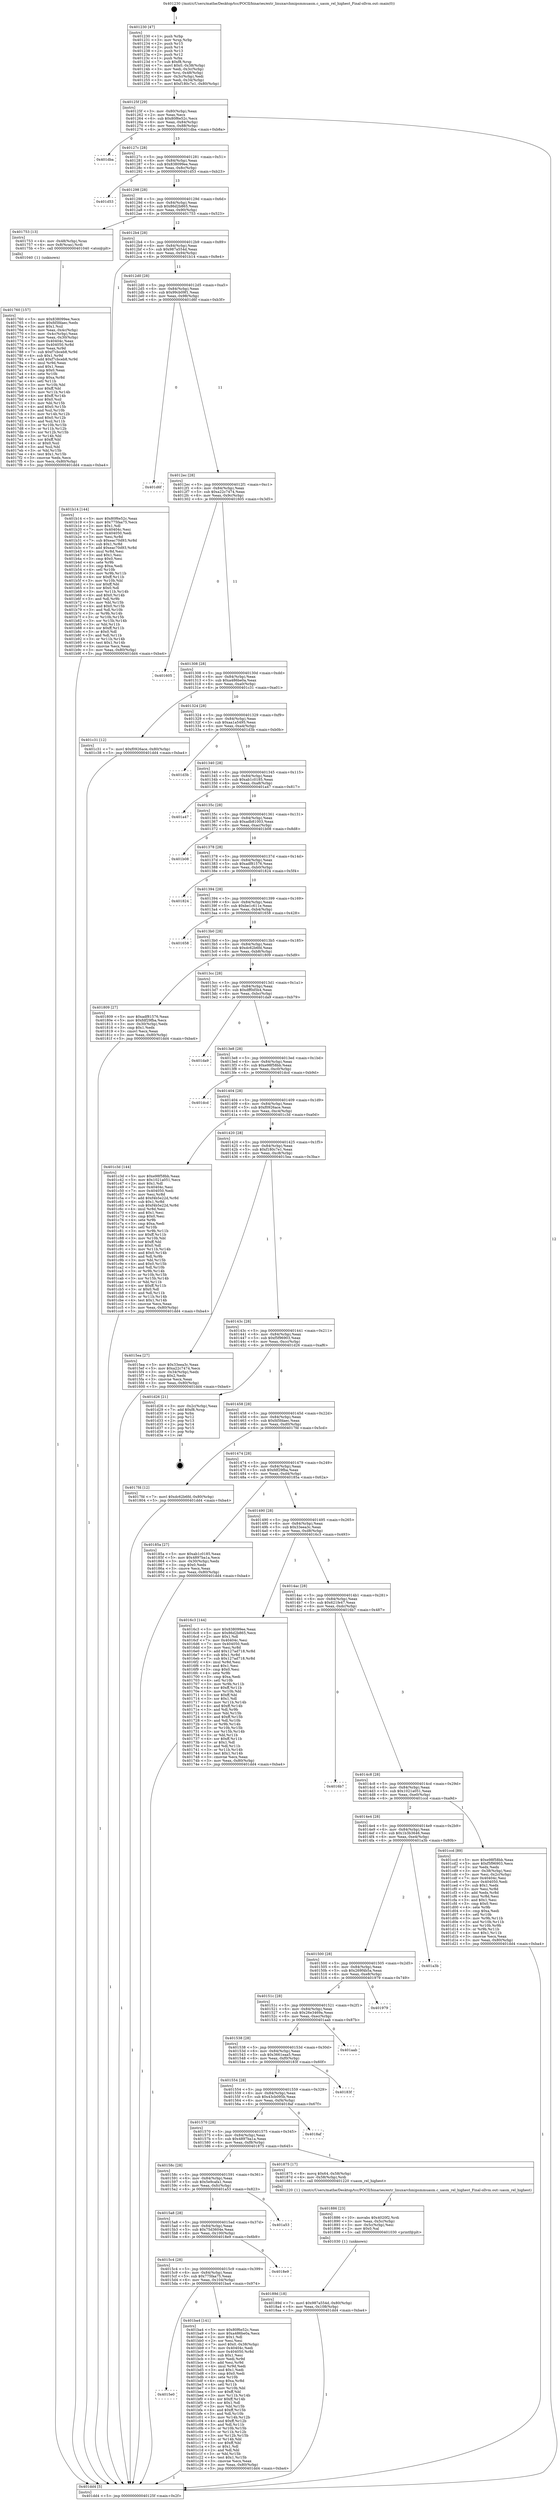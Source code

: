 digraph "0x401230" {
  label = "0x401230 (/mnt/c/Users/mathe/Desktop/tcc/POCII/binaries/extr_linuxarchmipsmmuasm.c_uasm_rel_highest_Final-ollvm.out::main(0))"
  labelloc = "t"
  node[shape=record]

  Entry [label="",width=0.3,height=0.3,shape=circle,fillcolor=black,style=filled]
  "0x40125f" [label="{
     0x40125f [29]\l
     | [instrs]\l
     &nbsp;&nbsp;0x40125f \<+3\>: mov -0x80(%rbp),%eax\l
     &nbsp;&nbsp;0x401262 \<+2\>: mov %eax,%ecx\l
     &nbsp;&nbsp;0x401264 \<+6\>: sub $0x80f6e52c,%ecx\l
     &nbsp;&nbsp;0x40126a \<+6\>: mov %eax,-0x84(%rbp)\l
     &nbsp;&nbsp;0x401270 \<+6\>: mov %ecx,-0x88(%rbp)\l
     &nbsp;&nbsp;0x401276 \<+6\>: je 0000000000401dba \<main+0xb8a\>\l
  }"]
  "0x401dba" [label="{
     0x401dba\l
  }", style=dashed]
  "0x40127c" [label="{
     0x40127c [28]\l
     | [instrs]\l
     &nbsp;&nbsp;0x40127c \<+5\>: jmp 0000000000401281 \<main+0x51\>\l
     &nbsp;&nbsp;0x401281 \<+6\>: mov -0x84(%rbp),%eax\l
     &nbsp;&nbsp;0x401287 \<+5\>: sub $0x838099ee,%eax\l
     &nbsp;&nbsp;0x40128c \<+6\>: mov %eax,-0x8c(%rbp)\l
     &nbsp;&nbsp;0x401292 \<+6\>: je 0000000000401d53 \<main+0xb23\>\l
  }"]
  Exit [label="",width=0.3,height=0.3,shape=circle,fillcolor=black,style=filled,peripheries=2]
  "0x401d53" [label="{
     0x401d53\l
  }", style=dashed]
  "0x401298" [label="{
     0x401298 [28]\l
     | [instrs]\l
     &nbsp;&nbsp;0x401298 \<+5\>: jmp 000000000040129d \<main+0x6d\>\l
     &nbsp;&nbsp;0x40129d \<+6\>: mov -0x84(%rbp),%eax\l
     &nbsp;&nbsp;0x4012a3 \<+5\>: sub $0x86d2b865,%eax\l
     &nbsp;&nbsp;0x4012a8 \<+6\>: mov %eax,-0x90(%rbp)\l
     &nbsp;&nbsp;0x4012ae \<+6\>: je 0000000000401753 \<main+0x523\>\l
  }"]
  "0x4015e0" [label="{
     0x4015e0\l
  }", style=dashed]
  "0x401753" [label="{
     0x401753 [13]\l
     | [instrs]\l
     &nbsp;&nbsp;0x401753 \<+4\>: mov -0x48(%rbp),%rax\l
     &nbsp;&nbsp;0x401757 \<+4\>: mov 0x8(%rax),%rdi\l
     &nbsp;&nbsp;0x40175b \<+5\>: call 0000000000401040 \<atoi@plt\>\l
     | [calls]\l
     &nbsp;&nbsp;0x401040 \{1\} (unknown)\l
  }"]
  "0x4012b4" [label="{
     0x4012b4 [28]\l
     | [instrs]\l
     &nbsp;&nbsp;0x4012b4 \<+5\>: jmp 00000000004012b9 \<main+0x89\>\l
     &nbsp;&nbsp;0x4012b9 \<+6\>: mov -0x84(%rbp),%eax\l
     &nbsp;&nbsp;0x4012bf \<+5\>: sub $0x987a554d,%eax\l
     &nbsp;&nbsp;0x4012c4 \<+6\>: mov %eax,-0x94(%rbp)\l
     &nbsp;&nbsp;0x4012ca \<+6\>: je 0000000000401b14 \<main+0x8e4\>\l
  }"]
  "0x401ba4" [label="{
     0x401ba4 [141]\l
     | [instrs]\l
     &nbsp;&nbsp;0x401ba4 \<+5\>: mov $0x80f6e52c,%eax\l
     &nbsp;&nbsp;0x401ba9 \<+5\>: mov $0xa486be0a,%ecx\l
     &nbsp;&nbsp;0x401bae \<+2\>: mov $0x1,%dl\l
     &nbsp;&nbsp;0x401bb0 \<+2\>: xor %esi,%esi\l
     &nbsp;&nbsp;0x401bb2 \<+7\>: movl $0x0,-0x38(%rbp)\l
     &nbsp;&nbsp;0x401bb9 \<+7\>: mov 0x40404c,%edi\l
     &nbsp;&nbsp;0x401bc0 \<+8\>: mov 0x404050,%r8d\l
     &nbsp;&nbsp;0x401bc8 \<+3\>: sub $0x1,%esi\l
     &nbsp;&nbsp;0x401bcb \<+3\>: mov %edi,%r9d\l
     &nbsp;&nbsp;0x401bce \<+3\>: add %esi,%r9d\l
     &nbsp;&nbsp;0x401bd1 \<+4\>: imul %r9d,%edi\l
     &nbsp;&nbsp;0x401bd5 \<+3\>: and $0x1,%edi\l
     &nbsp;&nbsp;0x401bd8 \<+3\>: cmp $0x0,%edi\l
     &nbsp;&nbsp;0x401bdb \<+4\>: sete %r10b\l
     &nbsp;&nbsp;0x401bdf \<+4\>: cmp $0xa,%r8d\l
     &nbsp;&nbsp;0x401be3 \<+4\>: setl %r11b\l
     &nbsp;&nbsp;0x401be7 \<+3\>: mov %r10b,%bl\l
     &nbsp;&nbsp;0x401bea \<+3\>: xor $0xff,%bl\l
     &nbsp;&nbsp;0x401bed \<+3\>: mov %r11b,%r14b\l
     &nbsp;&nbsp;0x401bf0 \<+4\>: xor $0xff,%r14b\l
     &nbsp;&nbsp;0x401bf4 \<+3\>: xor $0x1,%dl\l
     &nbsp;&nbsp;0x401bf7 \<+3\>: mov %bl,%r15b\l
     &nbsp;&nbsp;0x401bfa \<+4\>: and $0xff,%r15b\l
     &nbsp;&nbsp;0x401bfe \<+3\>: and %dl,%r10b\l
     &nbsp;&nbsp;0x401c01 \<+3\>: mov %r14b,%r12b\l
     &nbsp;&nbsp;0x401c04 \<+4\>: and $0xff,%r12b\l
     &nbsp;&nbsp;0x401c08 \<+3\>: and %dl,%r11b\l
     &nbsp;&nbsp;0x401c0b \<+3\>: or %r10b,%r15b\l
     &nbsp;&nbsp;0x401c0e \<+3\>: or %r11b,%r12b\l
     &nbsp;&nbsp;0x401c11 \<+3\>: xor %r12b,%r15b\l
     &nbsp;&nbsp;0x401c14 \<+3\>: or %r14b,%bl\l
     &nbsp;&nbsp;0x401c17 \<+3\>: xor $0xff,%bl\l
     &nbsp;&nbsp;0x401c1a \<+3\>: or $0x1,%dl\l
     &nbsp;&nbsp;0x401c1d \<+2\>: and %dl,%bl\l
     &nbsp;&nbsp;0x401c1f \<+3\>: or %bl,%r15b\l
     &nbsp;&nbsp;0x401c22 \<+4\>: test $0x1,%r15b\l
     &nbsp;&nbsp;0x401c26 \<+3\>: cmovne %ecx,%eax\l
     &nbsp;&nbsp;0x401c29 \<+3\>: mov %eax,-0x80(%rbp)\l
     &nbsp;&nbsp;0x401c2c \<+5\>: jmp 0000000000401dd4 \<main+0xba4\>\l
  }"]
  "0x401b14" [label="{
     0x401b14 [144]\l
     | [instrs]\l
     &nbsp;&nbsp;0x401b14 \<+5\>: mov $0x80f6e52c,%eax\l
     &nbsp;&nbsp;0x401b19 \<+5\>: mov $0x775faa75,%ecx\l
     &nbsp;&nbsp;0x401b1e \<+2\>: mov $0x1,%dl\l
     &nbsp;&nbsp;0x401b20 \<+7\>: mov 0x40404c,%esi\l
     &nbsp;&nbsp;0x401b27 \<+7\>: mov 0x404050,%edi\l
     &nbsp;&nbsp;0x401b2e \<+3\>: mov %esi,%r8d\l
     &nbsp;&nbsp;0x401b31 \<+7\>: sub $0xeac70d93,%r8d\l
     &nbsp;&nbsp;0x401b38 \<+4\>: sub $0x1,%r8d\l
     &nbsp;&nbsp;0x401b3c \<+7\>: add $0xeac70d93,%r8d\l
     &nbsp;&nbsp;0x401b43 \<+4\>: imul %r8d,%esi\l
     &nbsp;&nbsp;0x401b47 \<+3\>: and $0x1,%esi\l
     &nbsp;&nbsp;0x401b4a \<+3\>: cmp $0x0,%esi\l
     &nbsp;&nbsp;0x401b4d \<+4\>: sete %r9b\l
     &nbsp;&nbsp;0x401b51 \<+3\>: cmp $0xa,%edi\l
     &nbsp;&nbsp;0x401b54 \<+4\>: setl %r10b\l
     &nbsp;&nbsp;0x401b58 \<+3\>: mov %r9b,%r11b\l
     &nbsp;&nbsp;0x401b5b \<+4\>: xor $0xff,%r11b\l
     &nbsp;&nbsp;0x401b5f \<+3\>: mov %r10b,%bl\l
     &nbsp;&nbsp;0x401b62 \<+3\>: xor $0xff,%bl\l
     &nbsp;&nbsp;0x401b65 \<+3\>: xor $0x0,%dl\l
     &nbsp;&nbsp;0x401b68 \<+3\>: mov %r11b,%r14b\l
     &nbsp;&nbsp;0x401b6b \<+4\>: and $0x0,%r14b\l
     &nbsp;&nbsp;0x401b6f \<+3\>: and %dl,%r9b\l
     &nbsp;&nbsp;0x401b72 \<+3\>: mov %bl,%r15b\l
     &nbsp;&nbsp;0x401b75 \<+4\>: and $0x0,%r15b\l
     &nbsp;&nbsp;0x401b79 \<+3\>: and %dl,%r10b\l
     &nbsp;&nbsp;0x401b7c \<+3\>: or %r9b,%r14b\l
     &nbsp;&nbsp;0x401b7f \<+3\>: or %r10b,%r15b\l
     &nbsp;&nbsp;0x401b82 \<+3\>: xor %r15b,%r14b\l
     &nbsp;&nbsp;0x401b85 \<+3\>: or %bl,%r11b\l
     &nbsp;&nbsp;0x401b88 \<+4\>: xor $0xff,%r11b\l
     &nbsp;&nbsp;0x401b8c \<+3\>: or $0x0,%dl\l
     &nbsp;&nbsp;0x401b8f \<+3\>: and %dl,%r11b\l
     &nbsp;&nbsp;0x401b92 \<+3\>: or %r11b,%r14b\l
     &nbsp;&nbsp;0x401b95 \<+4\>: test $0x1,%r14b\l
     &nbsp;&nbsp;0x401b99 \<+3\>: cmovne %ecx,%eax\l
     &nbsp;&nbsp;0x401b9c \<+3\>: mov %eax,-0x80(%rbp)\l
     &nbsp;&nbsp;0x401b9f \<+5\>: jmp 0000000000401dd4 \<main+0xba4\>\l
  }"]
  "0x4012d0" [label="{
     0x4012d0 [28]\l
     | [instrs]\l
     &nbsp;&nbsp;0x4012d0 \<+5\>: jmp 00000000004012d5 \<main+0xa5\>\l
     &nbsp;&nbsp;0x4012d5 \<+6\>: mov -0x84(%rbp),%eax\l
     &nbsp;&nbsp;0x4012db \<+5\>: sub $0x99cb09f1,%eax\l
     &nbsp;&nbsp;0x4012e0 \<+6\>: mov %eax,-0x98(%rbp)\l
     &nbsp;&nbsp;0x4012e6 \<+6\>: je 0000000000401d6f \<main+0xb3f\>\l
  }"]
  "0x4015c4" [label="{
     0x4015c4 [28]\l
     | [instrs]\l
     &nbsp;&nbsp;0x4015c4 \<+5\>: jmp 00000000004015c9 \<main+0x399\>\l
     &nbsp;&nbsp;0x4015c9 \<+6\>: mov -0x84(%rbp),%eax\l
     &nbsp;&nbsp;0x4015cf \<+5\>: sub $0x775faa75,%eax\l
     &nbsp;&nbsp;0x4015d4 \<+6\>: mov %eax,-0x104(%rbp)\l
     &nbsp;&nbsp;0x4015da \<+6\>: je 0000000000401ba4 \<main+0x974\>\l
  }"]
  "0x401d6f" [label="{
     0x401d6f\l
  }", style=dashed]
  "0x4012ec" [label="{
     0x4012ec [28]\l
     | [instrs]\l
     &nbsp;&nbsp;0x4012ec \<+5\>: jmp 00000000004012f1 \<main+0xc1\>\l
     &nbsp;&nbsp;0x4012f1 \<+6\>: mov -0x84(%rbp),%eax\l
     &nbsp;&nbsp;0x4012f7 \<+5\>: sub $0xa22c7474,%eax\l
     &nbsp;&nbsp;0x4012fc \<+6\>: mov %eax,-0x9c(%rbp)\l
     &nbsp;&nbsp;0x401302 \<+6\>: je 0000000000401605 \<main+0x3d5\>\l
  }"]
  "0x4018e9" [label="{
     0x4018e9\l
  }", style=dashed]
  "0x401605" [label="{
     0x401605\l
  }", style=dashed]
  "0x401308" [label="{
     0x401308 [28]\l
     | [instrs]\l
     &nbsp;&nbsp;0x401308 \<+5\>: jmp 000000000040130d \<main+0xdd\>\l
     &nbsp;&nbsp;0x40130d \<+6\>: mov -0x84(%rbp),%eax\l
     &nbsp;&nbsp;0x401313 \<+5\>: sub $0xa486be0a,%eax\l
     &nbsp;&nbsp;0x401318 \<+6\>: mov %eax,-0xa0(%rbp)\l
     &nbsp;&nbsp;0x40131e \<+6\>: je 0000000000401c31 \<main+0xa01\>\l
  }"]
  "0x4015a8" [label="{
     0x4015a8 [28]\l
     | [instrs]\l
     &nbsp;&nbsp;0x4015a8 \<+5\>: jmp 00000000004015ad \<main+0x37d\>\l
     &nbsp;&nbsp;0x4015ad \<+6\>: mov -0x84(%rbp),%eax\l
     &nbsp;&nbsp;0x4015b3 \<+5\>: sub $0x75d3604e,%eax\l
     &nbsp;&nbsp;0x4015b8 \<+6\>: mov %eax,-0x100(%rbp)\l
     &nbsp;&nbsp;0x4015be \<+6\>: je 00000000004018e9 \<main+0x6b9\>\l
  }"]
  "0x401c31" [label="{
     0x401c31 [12]\l
     | [instrs]\l
     &nbsp;&nbsp;0x401c31 \<+7\>: movl $0xf0926ace,-0x80(%rbp)\l
     &nbsp;&nbsp;0x401c38 \<+5\>: jmp 0000000000401dd4 \<main+0xba4\>\l
  }"]
  "0x401324" [label="{
     0x401324 [28]\l
     | [instrs]\l
     &nbsp;&nbsp;0x401324 \<+5\>: jmp 0000000000401329 \<main+0xf9\>\l
     &nbsp;&nbsp;0x401329 \<+6\>: mov -0x84(%rbp),%eax\l
     &nbsp;&nbsp;0x40132f \<+5\>: sub $0xaa1a5495,%eax\l
     &nbsp;&nbsp;0x401334 \<+6\>: mov %eax,-0xa4(%rbp)\l
     &nbsp;&nbsp;0x40133a \<+6\>: je 0000000000401d3b \<main+0xb0b\>\l
  }"]
  "0x401a53" [label="{
     0x401a53\l
  }", style=dashed]
  "0x401d3b" [label="{
     0x401d3b\l
  }", style=dashed]
  "0x401340" [label="{
     0x401340 [28]\l
     | [instrs]\l
     &nbsp;&nbsp;0x401340 \<+5\>: jmp 0000000000401345 \<main+0x115\>\l
     &nbsp;&nbsp;0x401345 \<+6\>: mov -0x84(%rbp),%eax\l
     &nbsp;&nbsp;0x40134b \<+5\>: sub $0xab1c0185,%eax\l
     &nbsp;&nbsp;0x401350 \<+6\>: mov %eax,-0xa8(%rbp)\l
     &nbsp;&nbsp;0x401356 \<+6\>: je 0000000000401a47 \<main+0x817\>\l
  }"]
  "0x40189d" [label="{
     0x40189d [18]\l
     | [instrs]\l
     &nbsp;&nbsp;0x40189d \<+7\>: movl $0x987a554d,-0x80(%rbp)\l
     &nbsp;&nbsp;0x4018a4 \<+6\>: mov %eax,-0x108(%rbp)\l
     &nbsp;&nbsp;0x4018aa \<+5\>: jmp 0000000000401dd4 \<main+0xba4\>\l
  }"]
  "0x401a47" [label="{
     0x401a47\l
  }", style=dashed]
  "0x40135c" [label="{
     0x40135c [28]\l
     | [instrs]\l
     &nbsp;&nbsp;0x40135c \<+5\>: jmp 0000000000401361 \<main+0x131\>\l
     &nbsp;&nbsp;0x401361 \<+6\>: mov -0x84(%rbp),%eax\l
     &nbsp;&nbsp;0x401367 \<+5\>: sub $0xadb81003,%eax\l
     &nbsp;&nbsp;0x40136c \<+6\>: mov %eax,-0xac(%rbp)\l
     &nbsp;&nbsp;0x401372 \<+6\>: je 0000000000401b08 \<main+0x8d8\>\l
  }"]
  "0x401886" [label="{
     0x401886 [23]\l
     | [instrs]\l
     &nbsp;&nbsp;0x401886 \<+10\>: movabs $0x4020f2,%rdi\l
     &nbsp;&nbsp;0x401890 \<+3\>: mov %eax,-0x5c(%rbp)\l
     &nbsp;&nbsp;0x401893 \<+3\>: mov -0x5c(%rbp),%esi\l
     &nbsp;&nbsp;0x401896 \<+2\>: mov $0x0,%al\l
     &nbsp;&nbsp;0x401898 \<+5\>: call 0000000000401030 \<printf@plt\>\l
     | [calls]\l
     &nbsp;&nbsp;0x401030 \{1\} (unknown)\l
  }"]
  "0x401b08" [label="{
     0x401b08\l
  }", style=dashed]
  "0x401378" [label="{
     0x401378 [28]\l
     | [instrs]\l
     &nbsp;&nbsp;0x401378 \<+5\>: jmp 000000000040137d \<main+0x14d\>\l
     &nbsp;&nbsp;0x40137d \<+6\>: mov -0x84(%rbp),%eax\l
     &nbsp;&nbsp;0x401383 \<+5\>: sub $0xadf81576,%eax\l
     &nbsp;&nbsp;0x401388 \<+6\>: mov %eax,-0xb0(%rbp)\l
     &nbsp;&nbsp;0x40138e \<+6\>: je 0000000000401824 \<main+0x5f4\>\l
  }"]
  "0x40158c" [label="{
     0x40158c [28]\l
     | [instrs]\l
     &nbsp;&nbsp;0x40158c \<+5\>: jmp 0000000000401591 \<main+0x361\>\l
     &nbsp;&nbsp;0x401591 \<+6\>: mov -0x84(%rbp),%eax\l
     &nbsp;&nbsp;0x401597 \<+5\>: sub $0x5e9cafa1,%eax\l
     &nbsp;&nbsp;0x40159c \<+6\>: mov %eax,-0xfc(%rbp)\l
     &nbsp;&nbsp;0x4015a2 \<+6\>: je 0000000000401a53 \<main+0x823\>\l
  }"]
  "0x401824" [label="{
     0x401824\l
  }", style=dashed]
  "0x401394" [label="{
     0x401394 [28]\l
     | [instrs]\l
     &nbsp;&nbsp;0x401394 \<+5\>: jmp 0000000000401399 \<main+0x169\>\l
     &nbsp;&nbsp;0x401399 \<+6\>: mov -0x84(%rbp),%eax\l
     &nbsp;&nbsp;0x40139f \<+5\>: sub $0xbe1c611e,%eax\l
     &nbsp;&nbsp;0x4013a4 \<+6\>: mov %eax,-0xb4(%rbp)\l
     &nbsp;&nbsp;0x4013aa \<+6\>: je 0000000000401658 \<main+0x428\>\l
  }"]
  "0x401875" [label="{
     0x401875 [17]\l
     | [instrs]\l
     &nbsp;&nbsp;0x401875 \<+8\>: movq $0x64,-0x58(%rbp)\l
     &nbsp;&nbsp;0x40187d \<+4\>: mov -0x58(%rbp),%rdi\l
     &nbsp;&nbsp;0x401881 \<+5\>: call 0000000000401220 \<uasm_rel_highest\>\l
     | [calls]\l
     &nbsp;&nbsp;0x401220 \{1\} (/mnt/c/Users/mathe/Desktop/tcc/POCII/binaries/extr_linuxarchmipsmmuasm.c_uasm_rel_highest_Final-ollvm.out::uasm_rel_highest)\l
  }"]
  "0x401658" [label="{
     0x401658\l
  }", style=dashed]
  "0x4013b0" [label="{
     0x4013b0 [28]\l
     | [instrs]\l
     &nbsp;&nbsp;0x4013b0 \<+5\>: jmp 00000000004013b5 \<main+0x185\>\l
     &nbsp;&nbsp;0x4013b5 \<+6\>: mov -0x84(%rbp),%eax\l
     &nbsp;&nbsp;0x4013bb \<+5\>: sub $0xdc62b6fd,%eax\l
     &nbsp;&nbsp;0x4013c0 \<+6\>: mov %eax,-0xb8(%rbp)\l
     &nbsp;&nbsp;0x4013c6 \<+6\>: je 0000000000401809 \<main+0x5d9\>\l
  }"]
  "0x401570" [label="{
     0x401570 [28]\l
     | [instrs]\l
     &nbsp;&nbsp;0x401570 \<+5\>: jmp 0000000000401575 \<main+0x345\>\l
     &nbsp;&nbsp;0x401575 \<+6\>: mov -0x84(%rbp),%eax\l
     &nbsp;&nbsp;0x40157b \<+5\>: sub $0x4897ba1a,%eax\l
     &nbsp;&nbsp;0x401580 \<+6\>: mov %eax,-0xf8(%rbp)\l
     &nbsp;&nbsp;0x401586 \<+6\>: je 0000000000401875 \<main+0x645\>\l
  }"]
  "0x401809" [label="{
     0x401809 [27]\l
     | [instrs]\l
     &nbsp;&nbsp;0x401809 \<+5\>: mov $0xadf81576,%eax\l
     &nbsp;&nbsp;0x40180e \<+5\>: mov $0xfdf29fba,%ecx\l
     &nbsp;&nbsp;0x401813 \<+3\>: mov -0x30(%rbp),%edx\l
     &nbsp;&nbsp;0x401816 \<+3\>: cmp $0x1,%edx\l
     &nbsp;&nbsp;0x401819 \<+3\>: cmovl %ecx,%eax\l
     &nbsp;&nbsp;0x40181c \<+3\>: mov %eax,-0x80(%rbp)\l
     &nbsp;&nbsp;0x40181f \<+5\>: jmp 0000000000401dd4 \<main+0xba4\>\l
  }"]
  "0x4013cc" [label="{
     0x4013cc [28]\l
     | [instrs]\l
     &nbsp;&nbsp;0x4013cc \<+5\>: jmp 00000000004013d1 \<main+0x1a1\>\l
     &nbsp;&nbsp;0x4013d1 \<+6\>: mov -0x84(%rbp),%eax\l
     &nbsp;&nbsp;0x4013d7 \<+5\>: sub $0xdff0d5b4,%eax\l
     &nbsp;&nbsp;0x4013dc \<+6\>: mov %eax,-0xbc(%rbp)\l
     &nbsp;&nbsp;0x4013e2 \<+6\>: je 0000000000401da9 \<main+0xb79\>\l
  }"]
  "0x4018af" [label="{
     0x4018af\l
  }", style=dashed]
  "0x401da9" [label="{
     0x401da9\l
  }", style=dashed]
  "0x4013e8" [label="{
     0x4013e8 [28]\l
     | [instrs]\l
     &nbsp;&nbsp;0x4013e8 \<+5\>: jmp 00000000004013ed \<main+0x1bd\>\l
     &nbsp;&nbsp;0x4013ed \<+6\>: mov -0x84(%rbp),%eax\l
     &nbsp;&nbsp;0x4013f3 \<+5\>: sub $0xe98f58bb,%eax\l
     &nbsp;&nbsp;0x4013f8 \<+6\>: mov %eax,-0xc0(%rbp)\l
     &nbsp;&nbsp;0x4013fe \<+6\>: je 0000000000401dcd \<main+0xb9d\>\l
  }"]
  "0x401554" [label="{
     0x401554 [28]\l
     | [instrs]\l
     &nbsp;&nbsp;0x401554 \<+5\>: jmp 0000000000401559 \<main+0x329\>\l
     &nbsp;&nbsp;0x401559 \<+6\>: mov -0x84(%rbp),%eax\l
     &nbsp;&nbsp;0x40155f \<+5\>: sub $0x43cb095b,%eax\l
     &nbsp;&nbsp;0x401564 \<+6\>: mov %eax,-0xf4(%rbp)\l
     &nbsp;&nbsp;0x40156a \<+6\>: je 00000000004018af \<main+0x67f\>\l
  }"]
  "0x401dcd" [label="{
     0x401dcd\l
  }", style=dashed]
  "0x401404" [label="{
     0x401404 [28]\l
     | [instrs]\l
     &nbsp;&nbsp;0x401404 \<+5\>: jmp 0000000000401409 \<main+0x1d9\>\l
     &nbsp;&nbsp;0x401409 \<+6\>: mov -0x84(%rbp),%eax\l
     &nbsp;&nbsp;0x40140f \<+5\>: sub $0xf0926ace,%eax\l
     &nbsp;&nbsp;0x401414 \<+6\>: mov %eax,-0xc4(%rbp)\l
     &nbsp;&nbsp;0x40141a \<+6\>: je 0000000000401c3d \<main+0xa0d\>\l
  }"]
  "0x40183f" [label="{
     0x40183f\l
  }", style=dashed]
  "0x401c3d" [label="{
     0x401c3d [144]\l
     | [instrs]\l
     &nbsp;&nbsp;0x401c3d \<+5\>: mov $0xe98f58bb,%eax\l
     &nbsp;&nbsp;0x401c42 \<+5\>: mov $0x1021a051,%ecx\l
     &nbsp;&nbsp;0x401c47 \<+2\>: mov $0x1,%dl\l
     &nbsp;&nbsp;0x401c49 \<+7\>: mov 0x40404c,%esi\l
     &nbsp;&nbsp;0x401c50 \<+7\>: mov 0x404050,%edi\l
     &nbsp;&nbsp;0x401c57 \<+3\>: mov %esi,%r8d\l
     &nbsp;&nbsp;0x401c5a \<+7\>: add $0xf4b5e22d,%r8d\l
     &nbsp;&nbsp;0x401c61 \<+4\>: sub $0x1,%r8d\l
     &nbsp;&nbsp;0x401c65 \<+7\>: sub $0xf4b5e22d,%r8d\l
     &nbsp;&nbsp;0x401c6c \<+4\>: imul %r8d,%esi\l
     &nbsp;&nbsp;0x401c70 \<+3\>: and $0x1,%esi\l
     &nbsp;&nbsp;0x401c73 \<+3\>: cmp $0x0,%esi\l
     &nbsp;&nbsp;0x401c76 \<+4\>: sete %r9b\l
     &nbsp;&nbsp;0x401c7a \<+3\>: cmp $0xa,%edi\l
     &nbsp;&nbsp;0x401c7d \<+4\>: setl %r10b\l
     &nbsp;&nbsp;0x401c81 \<+3\>: mov %r9b,%r11b\l
     &nbsp;&nbsp;0x401c84 \<+4\>: xor $0xff,%r11b\l
     &nbsp;&nbsp;0x401c88 \<+3\>: mov %r10b,%bl\l
     &nbsp;&nbsp;0x401c8b \<+3\>: xor $0xff,%bl\l
     &nbsp;&nbsp;0x401c8e \<+3\>: xor $0x0,%dl\l
     &nbsp;&nbsp;0x401c91 \<+3\>: mov %r11b,%r14b\l
     &nbsp;&nbsp;0x401c94 \<+4\>: and $0x0,%r14b\l
     &nbsp;&nbsp;0x401c98 \<+3\>: and %dl,%r9b\l
     &nbsp;&nbsp;0x401c9b \<+3\>: mov %bl,%r15b\l
     &nbsp;&nbsp;0x401c9e \<+4\>: and $0x0,%r15b\l
     &nbsp;&nbsp;0x401ca2 \<+3\>: and %dl,%r10b\l
     &nbsp;&nbsp;0x401ca5 \<+3\>: or %r9b,%r14b\l
     &nbsp;&nbsp;0x401ca8 \<+3\>: or %r10b,%r15b\l
     &nbsp;&nbsp;0x401cab \<+3\>: xor %r15b,%r14b\l
     &nbsp;&nbsp;0x401cae \<+3\>: or %bl,%r11b\l
     &nbsp;&nbsp;0x401cb1 \<+4\>: xor $0xff,%r11b\l
     &nbsp;&nbsp;0x401cb5 \<+3\>: or $0x0,%dl\l
     &nbsp;&nbsp;0x401cb8 \<+3\>: and %dl,%r11b\l
     &nbsp;&nbsp;0x401cbb \<+3\>: or %r11b,%r14b\l
     &nbsp;&nbsp;0x401cbe \<+4\>: test $0x1,%r14b\l
     &nbsp;&nbsp;0x401cc2 \<+3\>: cmovne %ecx,%eax\l
     &nbsp;&nbsp;0x401cc5 \<+3\>: mov %eax,-0x80(%rbp)\l
     &nbsp;&nbsp;0x401cc8 \<+5\>: jmp 0000000000401dd4 \<main+0xba4\>\l
  }"]
  "0x401420" [label="{
     0x401420 [28]\l
     | [instrs]\l
     &nbsp;&nbsp;0x401420 \<+5\>: jmp 0000000000401425 \<main+0x1f5\>\l
     &nbsp;&nbsp;0x401425 \<+6\>: mov -0x84(%rbp),%eax\l
     &nbsp;&nbsp;0x40142b \<+5\>: sub $0xf180c7e1,%eax\l
     &nbsp;&nbsp;0x401430 \<+6\>: mov %eax,-0xc8(%rbp)\l
     &nbsp;&nbsp;0x401436 \<+6\>: je 00000000004015ea \<main+0x3ba\>\l
  }"]
  "0x401538" [label="{
     0x401538 [28]\l
     | [instrs]\l
     &nbsp;&nbsp;0x401538 \<+5\>: jmp 000000000040153d \<main+0x30d\>\l
     &nbsp;&nbsp;0x40153d \<+6\>: mov -0x84(%rbp),%eax\l
     &nbsp;&nbsp;0x401543 \<+5\>: sub $0x3661eaa5,%eax\l
     &nbsp;&nbsp;0x401548 \<+6\>: mov %eax,-0xf0(%rbp)\l
     &nbsp;&nbsp;0x40154e \<+6\>: je 000000000040183f \<main+0x60f\>\l
  }"]
  "0x4015ea" [label="{
     0x4015ea [27]\l
     | [instrs]\l
     &nbsp;&nbsp;0x4015ea \<+5\>: mov $0x33eea3c,%eax\l
     &nbsp;&nbsp;0x4015ef \<+5\>: mov $0xa22c7474,%ecx\l
     &nbsp;&nbsp;0x4015f4 \<+3\>: mov -0x34(%rbp),%edx\l
     &nbsp;&nbsp;0x4015f7 \<+3\>: cmp $0x2,%edx\l
     &nbsp;&nbsp;0x4015fa \<+3\>: cmovne %ecx,%eax\l
     &nbsp;&nbsp;0x4015fd \<+3\>: mov %eax,-0x80(%rbp)\l
     &nbsp;&nbsp;0x401600 \<+5\>: jmp 0000000000401dd4 \<main+0xba4\>\l
  }"]
  "0x40143c" [label="{
     0x40143c [28]\l
     | [instrs]\l
     &nbsp;&nbsp;0x40143c \<+5\>: jmp 0000000000401441 \<main+0x211\>\l
     &nbsp;&nbsp;0x401441 \<+6\>: mov -0x84(%rbp),%eax\l
     &nbsp;&nbsp;0x401447 \<+5\>: sub $0xf5f96903,%eax\l
     &nbsp;&nbsp;0x40144c \<+6\>: mov %eax,-0xcc(%rbp)\l
     &nbsp;&nbsp;0x401452 \<+6\>: je 0000000000401d26 \<main+0xaf6\>\l
  }"]
  "0x401dd4" [label="{
     0x401dd4 [5]\l
     | [instrs]\l
     &nbsp;&nbsp;0x401dd4 \<+5\>: jmp 000000000040125f \<main+0x2f\>\l
  }"]
  "0x401230" [label="{
     0x401230 [47]\l
     | [instrs]\l
     &nbsp;&nbsp;0x401230 \<+1\>: push %rbp\l
     &nbsp;&nbsp;0x401231 \<+3\>: mov %rsp,%rbp\l
     &nbsp;&nbsp;0x401234 \<+2\>: push %r15\l
     &nbsp;&nbsp;0x401236 \<+2\>: push %r14\l
     &nbsp;&nbsp;0x401238 \<+2\>: push %r13\l
     &nbsp;&nbsp;0x40123a \<+2\>: push %r12\l
     &nbsp;&nbsp;0x40123c \<+1\>: push %rbx\l
     &nbsp;&nbsp;0x40123d \<+7\>: sub $0xf8,%rsp\l
     &nbsp;&nbsp;0x401244 \<+7\>: movl $0x0,-0x38(%rbp)\l
     &nbsp;&nbsp;0x40124b \<+3\>: mov %edi,-0x3c(%rbp)\l
     &nbsp;&nbsp;0x40124e \<+4\>: mov %rsi,-0x48(%rbp)\l
     &nbsp;&nbsp;0x401252 \<+3\>: mov -0x3c(%rbp),%edi\l
     &nbsp;&nbsp;0x401255 \<+3\>: mov %edi,-0x34(%rbp)\l
     &nbsp;&nbsp;0x401258 \<+7\>: movl $0xf180c7e1,-0x80(%rbp)\l
  }"]
  "0x401aab" [label="{
     0x401aab\l
  }", style=dashed]
  "0x401d26" [label="{
     0x401d26 [21]\l
     | [instrs]\l
     &nbsp;&nbsp;0x401d26 \<+3\>: mov -0x2c(%rbp),%eax\l
     &nbsp;&nbsp;0x401d29 \<+7\>: add $0xf8,%rsp\l
     &nbsp;&nbsp;0x401d30 \<+1\>: pop %rbx\l
     &nbsp;&nbsp;0x401d31 \<+2\>: pop %r12\l
     &nbsp;&nbsp;0x401d33 \<+2\>: pop %r13\l
     &nbsp;&nbsp;0x401d35 \<+2\>: pop %r14\l
     &nbsp;&nbsp;0x401d37 \<+2\>: pop %r15\l
     &nbsp;&nbsp;0x401d39 \<+1\>: pop %rbp\l
     &nbsp;&nbsp;0x401d3a \<+1\>: ret\l
  }"]
  "0x401458" [label="{
     0x401458 [28]\l
     | [instrs]\l
     &nbsp;&nbsp;0x401458 \<+5\>: jmp 000000000040145d \<main+0x22d\>\l
     &nbsp;&nbsp;0x40145d \<+6\>: mov -0x84(%rbp),%eax\l
     &nbsp;&nbsp;0x401463 \<+5\>: sub $0xfd5fdaec,%eax\l
     &nbsp;&nbsp;0x401468 \<+6\>: mov %eax,-0xd0(%rbp)\l
     &nbsp;&nbsp;0x40146e \<+6\>: je 00000000004017fd \<main+0x5cd\>\l
  }"]
  "0x40151c" [label="{
     0x40151c [28]\l
     | [instrs]\l
     &nbsp;&nbsp;0x40151c \<+5\>: jmp 0000000000401521 \<main+0x2f1\>\l
     &nbsp;&nbsp;0x401521 \<+6\>: mov -0x84(%rbp),%eax\l
     &nbsp;&nbsp;0x401527 \<+5\>: sub $0x26e3469a,%eax\l
     &nbsp;&nbsp;0x40152c \<+6\>: mov %eax,-0xec(%rbp)\l
     &nbsp;&nbsp;0x401532 \<+6\>: je 0000000000401aab \<main+0x87b\>\l
  }"]
  "0x4017fd" [label="{
     0x4017fd [12]\l
     | [instrs]\l
     &nbsp;&nbsp;0x4017fd \<+7\>: movl $0xdc62b6fd,-0x80(%rbp)\l
     &nbsp;&nbsp;0x401804 \<+5\>: jmp 0000000000401dd4 \<main+0xba4\>\l
  }"]
  "0x401474" [label="{
     0x401474 [28]\l
     | [instrs]\l
     &nbsp;&nbsp;0x401474 \<+5\>: jmp 0000000000401479 \<main+0x249\>\l
     &nbsp;&nbsp;0x401479 \<+6\>: mov -0x84(%rbp),%eax\l
     &nbsp;&nbsp;0x40147f \<+5\>: sub $0xfdf29fba,%eax\l
     &nbsp;&nbsp;0x401484 \<+6\>: mov %eax,-0xd4(%rbp)\l
     &nbsp;&nbsp;0x40148a \<+6\>: je 000000000040185a \<main+0x62a\>\l
  }"]
  "0x401979" [label="{
     0x401979\l
  }", style=dashed]
  "0x40185a" [label="{
     0x40185a [27]\l
     | [instrs]\l
     &nbsp;&nbsp;0x40185a \<+5\>: mov $0xab1c0185,%eax\l
     &nbsp;&nbsp;0x40185f \<+5\>: mov $0x4897ba1a,%ecx\l
     &nbsp;&nbsp;0x401864 \<+3\>: mov -0x30(%rbp),%edx\l
     &nbsp;&nbsp;0x401867 \<+3\>: cmp $0x0,%edx\l
     &nbsp;&nbsp;0x40186a \<+3\>: cmove %ecx,%eax\l
     &nbsp;&nbsp;0x40186d \<+3\>: mov %eax,-0x80(%rbp)\l
     &nbsp;&nbsp;0x401870 \<+5\>: jmp 0000000000401dd4 \<main+0xba4\>\l
  }"]
  "0x401490" [label="{
     0x401490 [28]\l
     | [instrs]\l
     &nbsp;&nbsp;0x401490 \<+5\>: jmp 0000000000401495 \<main+0x265\>\l
     &nbsp;&nbsp;0x401495 \<+6\>: mov -0x84(%rbp),%eax\l
     &nbsp;&nbsp;0x40149b \<+5\>: sub $0x33eea3c,%eax\l
     &nbsp;&nbsp;0x4014a0 \<+6\>: mov %eax,-0xd8(%rbp)\l
     &nbsp;&nbsp;0x4014a6 \<+6\>: je 00000000004016c3 \<main+0x493\>\l
  }"]
  "0x401500" [label="{
     0x401500 [28]\l
     | [instrs]\l
     &nbsp;&nbsp;0x401500 \<+5\>: jmp 0000000000401505 \<main+0x2d5\>\l
     &nbsp;&nbsp;0x401505 \<+6\>: mov -0x84(%rbp),%eax\l
     &nbsp;&nbsp;0x40150b \<+5\>: sub $0x269f4b5a,%eax\l
     &nbsp;&nbsp;0x401510 \<+6\>: mov %eax,-0xe8(%rbp)\l
     &nbsp;&nbsp;0x401516 \<+6\>: je 0000000000401979 \<main+0x749\>\l
  }"]
  "0x4016c3" [label="{
     0x4016c3 [144]\l
     | [instrs]\l
     &nbsp;&nbsp;0x4016c3 \<+5\>: mov $0x838099ee,%eax\l
     &nbsp;&nbsp;0x4016c8 \<+5\>: mov $0x86d2b865,%ecx\l
     &nbsp;&nbsp;0x4016cd \<+2\>: mov $0x1,%dl\l
     &nbsp;&nbsp;0x4016cf \<+7\>: mov 0x40404c,%esi\l
     &nbsp;&nbsp;0x4016d6 \<+7\>: mov 0x404050,%edi\l
     &nbsp;&nbsp;0x4016dd \<+3\>: mov %esi,%r8d\l
     &nbsp;&nbsp;0x4016e0 \<+7\>: add $0x127ad718,%r8d\l
     &nbsp;&nbsp;0x4016e7 \<+4\>: sub $0x1,%r8d\l
     &nbsp;&nbsp;0x4016eb \<+7\>: sub $0x127ad718,%r8d\l
     &nbsp;&nbsp;0x4016f2 \<+4\>: imul %r8d,%esi\l
     &nbsp;&nbsp;0x4016f6 \<+3\>: and $0x1,%esi\l
     &nbsp;&nbsp;0x4016f9 \<+3\>: cmp $0x0,%esi\l
     &nbsp;&nbsp;0x4016fc \<+4\>: sete %r9b\l
     &nbsp;&nbsp;0x401700 \<+3\>: cmp $0xa,%edi\l
     &nbsp;&nbsp;0x401703 \<+4\>: setl %r10b\l
     &nbsp;&nbsp;0x401707 \<+3\>: mov %r9b,%r11b\l
     &nbsp;&nbsp;0x40170a \<+4\>: xor $0xff,%r11b\l
     &nbsp;&nbsp;0x40170e \<+3\>: mov %r10b,%bl\l
     &nbsp;&nbsp;0x401711 \<+3\>: xor $0xff,%bl\l
     &nbsp;&nbsp;0x401714 \<+3\>: xor $0x1,%dl\l
     &nbsp;&nbsp;0x401717 \<+3\>: mov %r11b,%r14b\l
     &nbsp;&nbsp;0x40171a \<+4\>: and $0xff,%r14b\l
     &nbsp;&nbsp;0x40171e \<+3\>: and %dl,%r9b\l
     &nbsp;&nbsp;0x401721 \<+3\>: mov %bl,%r15b\l
     &nbsp;&nbsp;0x401724 \<+4\>: and $0xff,%r15b\l
     &nbsp;&nbsp;0x401728 \<+3\>: and %dl,%r10b\l
     &nbsp;&nbsp;0x40172b \<+3\>: or %r9b,%r14b\l
     &nbsp;&nbsp;0x40172e \<+3\>: or %r10b,%r15b\l
     &nbsp;&nbsp;0x401731 \<+3\>: xor %r15b,%r14b\l
     &nbsp;&nbsp;0x401734 \<+3\>: or %bl,%r11b\l
     &nbsp;&nbsp;0x401737 \<+4\>: xor $0xff,%r11b\l
     &nbsp;&nbsp;0x40173b \<+3\>: or $0x1,%dl\l
     &nbsp;&nbsp;0x40173e \<+3\>: and %dl,%r11b\l
     &nbsp;&nbsp;0x401741 \<+3\>: or %r11b,%r14b\l
     &nbsp;&nbsp;0x401744 \<+4\>: test $0x1,%r14b\l
     &nbsp;&nbsp;0x401748 \<+3\>: cmovne %ecx,%eax\l
     &nbsp;&nbsp;0x40174b \<+3\>: mov %eax,-0x80(%rbp)\l
     &nbsp;&nbsp;0x40174e \<+5\>: jmp 0000000000401dd4 \<main+0xba4\>\l
  }"]
  "0x4014ac" [label="{
     0x4014ac [28]\l
     | [instrs]\l
     &nbsp;&nbsp;0x4014ac \<+5\>: jmp 00000000004014b1 \<main+0x281\>\l
     &nbsp;&nbsp;0x4014b1 \<+6\>: mov -0x84(%rbp),%eax\l
     &nbsp;&nbsp;0x4014b7 \<+5\>: sub $0x621fe47,%eax\l
     &nbsp;&nbsp;0x4014bc \<+6\>: mov %eax,-0xdc(%rbp)\l
     &nbsp;&nbsp;0x4014c2 \<+6\>: je 00000000004016b7 \<main+0x487\>\l
  }"]
  "0x401760" [label="{
     0x401760 [157]\l
     | [instrs]\l
     &nbsp;&nbsp;0x401760 \<+5\>: mov $0x838099ee,%ecx\l
     &nbsp;&nbsp;0x401765 \<+5\>: mov $0xfd5fdaec,%edx\l
     &nbsp;&nbsp;0x40176a \<+3\>: mov $0x1,%sil\l
     &nbsp;&nbsp;0x40176d \<+3\>: mov %eax,-0x4c(%rbp)\l
     &nbsp;&nbsp;0x401770 \<+3\>: mov -0x4c(%rbp),%eax\l
     &nbsp;&nbsp;0x401773 \<+3\>: mov %eax,-0x30(%rbp)\l
     &nbsp;&nbsp;0x401776 \<+7\>: mov 0x40404c,%eax\l
     &nbsp;&nbsp;0x40177d \<+8\>: mov 0x404050,%r8d\l
     &nbsp;&nbsp;0x401785 \<+3\>: mov %eax,%r9d\l
     &nbsp;&nbsp;0x401788 \<+7\>: sub $0xf7cbceb8,%r9d\l
     &nbsp;&nbsp;0x40178f \<+4\>: sub $0x1,%r9d\l
     &nbsp;&nbsp;0x401793 \<+7\>: add $0xf7cbceb8,%r9d\l
     &nbsp;&nbsp;0x40179a \<+4\>: imul %r9d,%eax\l
     &nbsp;&nbsp;0x40179e \<+3\>: and $0x1,%eax\l
     &nbsp;&nbsp;0x4017a1 \<+3\>: cmp $0x0,%eax\l
     &nbsp;&nbsp;0x4017a4 \<+4\>: sete %r10b\l
     &nbsp;&nbsp;0x4017a8 \<+4\>: cmp $0xa,%r8d\l
     &nbsp;&nbsp;0x4017ac \<+4\>: setl %r11b\l
     &nbsp;&nbsp;0x4017b0 \<+3\>: mov %r10b,%bl\l
     &nbsp;&nbsp;0x4017b3 \<+3\>: xor $0xff,%bl\l
     &nbsp;&nbsp;0x4017b6 \<+3\>: mov %r11b,%r14b\l
     &nbsp;&nbsp;0x4017b9 \<+4\>: xor $0xff,%r14b\l
     &nbsp;&nbsp;0x4017bd \<+4\>: xor $0x0,%sil\l
     &nbsp;&nbsp;0x4017c1 \<+3\>: mov %bl,%r15b\l
     &nbsp;&nbsp;0x4017c4 \<+4\>: and $0x0,%r15b\l
     &nbsp;&nbsp;0x4017c8 \<+3\>: and %sil,%r10b\l
     &nbsp;&nbsp;0x4017cb \<+3\>: mov %r14b,%r12b\l
     &nbsp;&nbsp;0x4017ce \<+4\>: and $0x0,%r12b\l
     &nbsp;&nbsp;0x4017d2 \<+3\>: and %sil,%r11b\l
     &nbsp;&nbsp;0x4017d5 \<+3\>: or %r10b,%r15b\l
     &nbsp;&nbsp;0x4017d8 \<+3\>: or %r11b,%r12b\l
     &nbsp;&nbsp;0x4017db \<+3\>: xor %r12b,%r15b\l
     &nbsp;&nbsp;0x4017de \<+3\>: or %r14b,%bl\l
     &nbsp;&nbsp;0x4017e1 \<+3\>: xor $0xff,%bl\l
     &nbsp;&nbsp;0x4017e4 \<+4\>: or $0x0,%sil\l
     &nbsp;&nbsp;0x4017e8 \<+3\>: and %sil,%bl\l
     &nbsp;&nbsp;0x4017eb \<+3\>: or %bl,%r15b\l
     &nbsp;&nbsp;0x4017ee \<+4\>: test $0x1,%r15b\l
     &nbsp;&nbsp;0x4017f2 \<+3\>: cmovne %edx,%ecx\l
     &nbsp;&nbsp;0x4017f5 \<+3\>: mov %ecx,-0x80(%rbp)\l
     &nbsp;&nbsp;0x4017f8 \<+5\>: jmp 0000000000401dd4 \<main+0xba4\>\l
  }"]
  "0x401a3b" [label="{
     0x401a3b\l
  }", style=dashed]
  "0x4016b7" [label="{
     0x4016b7\l
  }", style=dashed]
  "0x4014c8" [label="{
     0x4014c8 [28]\l
     | [instrs]\l
     &nbsp;&nbsp;0x4014c8 \<+5\>: jmp 00000000004014cd \<main+0x29d\>\l
     &nbsp;&nbsp;0x4014cd \<+6\>: mov -0x84(%rbp),%eax\l
     &nbsp;&nbsp;0x4014d3 \<+5\>: sub $0x1021a051,%eax\l
     &nbsp;&nbsp;0x4014d8 \<+6\>: mov %eax,-0xe0(%rbp)\l
     &nbsp;&nbsp;0x4014de \<+6\>: je 0000000000401ccd \<main+0xa9d\>\l
  }"]
  "0x4014e4" [label="{
     0x4014e4 [28]\l
     | [instrs]\l
     &nbsp;&nbsp;0x4014e4 \<+5\>: jmp 00000000004014e9 \<main+0x2b9\>\l
     &nbsp;&nbsp;0x4014e9 \<+6\>: mov -0x84(%rbp),%eax\l
     &nbsp;&nbsp;0x4014ef \<+5\>: sub $0x1b3b3646,%eax\l
     &nbsp;&nbsp;0x4014f4 \<+6\>: mov %eax,-0xe4(%rbp)\l
     &nbsp;&nbsp;0x4014fa \<+6\>: je 0000000000401a3b \<main+0x80b\>\l
  }"]
  "0x401ccd" [label="{
     0x401ccd [89]\l
     | [instrs]\l
     &nbsp;&nbsp;0x401ccd \<+5\>: mov $0xe98f58bb,%eax\l
     &nbsp;&nbsp;0x401cd2 \<+5\>: mov $0xf5f96903,%ecx\l
     &nbsp;&nbsp;0x401cd7 \<+2\>: xor %edx,%edx\l
     &nbsp;&nbsp;0x401cd9 \<+3\>: mov -0x38(%rbp),%esi\l
     &nbsp;&nbsp;0x401cdc \<+3\>: mov %esi,-0x2c(%rbp)\l
     &nbsp;&nbsp;0x401cdf \<+7\>: mov 0x40404c,%esi\l
     &nbsp;&nbsp;0x401ce6 \<+7\>: mov 0x404050,%edi\l
     &nbsp;&nbsp;0x401ced \<+3\>: sub $0x1,%edx\l
     &nbsp;&nbsp;0x401cf0 \<+3\>: mov %esi,%r8d\l
     &nbsp;&nbsp;0x401cf3 \<+3\>: add %edx,%r8d\l
     &nbsp;&nbsp;0x401cf6 \<+4\>: imul %r8d,%esi\l
     &nbsp;&nbsp;0x401cfa \<+3\>: and $0x1,%esi\l
     &nbsp;&nbsp;0x401cfd \<+3\>: cmp $0x0,%esi\l
     &nbsp;&nbsp;0x401d00 \<+4\>: sete %r9b\l
     &nbsp;&nbsp;0x401d04 \<+3\>: cmp $0xa,%edi\l
     &nbsp;&nbsp;0x401d07 \<+4\>: setl %r10b\l
     &nbsp;&nbsp;0x401d0b \<+3\>: mov %r9b,%r11b\l
     &nbsp;&nbsp;0x401d0e \<+3\>: and %r10b,%r11b\l
     &nbsp;&nbsp;0x401d11 \<+3\>: xor %r10b,%r9b\l
     &nbsp;&nbsp;0x401d14 \<+3\>: or %r9b,%r11b\l
     &nbsp;&nbsp;0x401d17 \<+4\>: test $0x1,%r11b\l
     &nbsp;&nbsp;0x401d1b \<+3\>: cmovne %ecx,%eax\l
     &nbsp;&nbsp;0x401d1e \<+3\>: mov %eax,-0x80(%rbp)\l
     &nbsp;&nbsp;0x401d21 \<+5\>: jmp 0000000000401dd4 \<main+0xba4\>\l
  }"]
  Entry -> "0x401230" [label=" 1"]
  "0x40125f" -> "0x401dba" [label=" 0"]
  "0x40125f" -> "0x40127c" [label=" 13"]
  "0x401d26" -> Exit [label=" 1"]
  "0x40127c" -> "0x401d53" [label=" 0"]
  "0x40127c" -> "0x401298" [label=" 13"]
  "0x401ccd" -> "0x401dd4" [label=" 1"]
  "0x401298" -> "0x401753" [label=" 1"]
  "0x401298" -> "0x4012b4" [label=" 12"]
  "0x401c3d" -> "0x401dd4" [label=" 1"]
  "0x4012b4" -> "0x401b14" [label=" 1"]
  "0x4012b4" -> "0x4012d0" [label=" 11"]
  "0x401c31" -> "0x401dd4" [label=" 1"]
  "0x4012d0" -> "0x401d6f" [label=" 0"]
  "0x4012d0" -> "0x4012ec" [label=" 11"]
  "0x4015c4" -> "0x4015e0" [label=" 0"]
  "0x4012ec" -> "0x401605" [label=" 0"]
  "0x4012ec" -> "0x401308" [label=" 11"]
  "0x4015c4" -> "0x401ba4" [label=" 1"]
  "0x401308" -> "0x401c31" [label=" 1"]
  "0x401308" -> "0x401324" [label=" 10"]
  "0x4015a8" -> "0x4015c4" [label=" 1"]
  "0x401324" -> "0x401d3b" [label=" 0"]
  "0x401324" -> "0x401340" [label=" 10"]
  "0x4015a8" -> "0x4018e9" [label=" 0"]
  "0x401340" -> "0x401a47" [label=" 0"]
  "0x401340" -> "0x40135c" [label=" 10"]
  "0x40158c" -> "0x4015a8" [label=" 1"]
  "0x40135c" -> "0x401b08" [label=" 0"]
  "0x40135c" -> "0x401378" [label=" 10"]
  "0x40158c" -> "0x401a53" [label=" 0"]
  "0x401378" -> "0x401824" [label=" 0"]
  "0x401378" -> "0x401394" [label=" 10"]
  "0x401ba4" -> "0x401dd4" [label=" 1"]
  "0x401394" -> "0x401658" [label=" 0"]
  "0x401394" -> "0x4013b0" [label=" 10"]
  "0x401b14" -> "0x401dd4" [label=" 1"]
  "0x4013b0" -> "0x401809" [label=" 1"]
  "0x4013b0" -> "0x4013cc" [label=" 9"]
  "0x401886" -> "0x40189d" [label=" 1"]
  "0x4013cc" -> "0x401da9" [label=" 0"]
  "0x4013cc" -> "0x4013e8" [label=" 9"]
  "0x401875" -> "0x401886" [label=" 1"]
  "0x4013e8" -> "0x401dcd" [label=" 0"]
  "0x4013e8" -> "0x401404" [label=" 9"]
  "0x401570" -> "0x401875" [label=" 1"]
  "0x401404" -> "0x401c3d" [label=" 1"]
  "0x401404" -> "0x401420" [label=" 8"]
  "0x40189d" -> "0x401dd4" [label=" 1"]
  "0x401420" -> "0x4015ea" [label=" 1"]
  "0x401420" -> "0x40143c" [label=" 7"]
  "0x4015ea" -> "0x401dd4" [label=" 1"]
  "0x401230" -> "0x40125f" [label=" 1"]
  "0x401dd4" -> "0x40125f" [label=" 12"]
  "0x401554" -> "0x4018af" [label=" 0"]
  "0x40143c" -> "0x401d26" [label=" 1"]
  "0x40143c" -> "0x401458" [label=" 6"]
  "0x401570" -> "0x40158c" [label=" 1"]
  "0x401458" -> "0x4017fd" [label=" 1"]
  "0x401458" -> "0x401474" [label=" 5"]
  "0x401538" -> "0x40183f" [label=" 0"]
  "0x401474" -> "0x40185a" [label=" 1"]
  "0x401474" -> "0x401490" [label=" 4"]
  "0x401554" -> "0x401570" [label=" 2"]
  "0x401490" -> "0x4016c3" [label=" 1"]
  "0x401490" -> "0x4014ac" [label=" 3"]
  "0x4016c3" -> "0x401dd4" [label=" 1"]
  "0x401753" -> "0x401760" [label=" 1"]
  "0x401760" -> "0x401dd4" [label=" 1"]
  "0x4017fd" -> "0x401dd4" [label=" 1"]
  "0x401809" -> "0x401dd4" [label=" 1"]
  "0x40185a" -> "0x401dd4" [label=" 1"]
  "0x40151c" -> "0x401aab" [label=" 0"]
  "0x4014ac" -> "0x4016b7" [label=" 0"]
  "0x4014ac" -> "0x4014c8" [label=" 3"]
  "0x401538" -> "0x401554" [label=" 2"]
  "0x4014c8" -> "0x401ccd" [label=" 1"]
  "0x4014c8" -> "0x4014e4" [label=" 2"]
  "0x401500" -> "0x40151c" [label=" 2"]
  "0x4014e4" -> "0x401a3b" [label=" 0"]
  "0x4014e4" -> "0x401500" [label=" 2"]
  "0x40151c" -> "0x401538" [label=" 2"]
  "0x401500" -> "0x401979" [label=" 0"]
}
